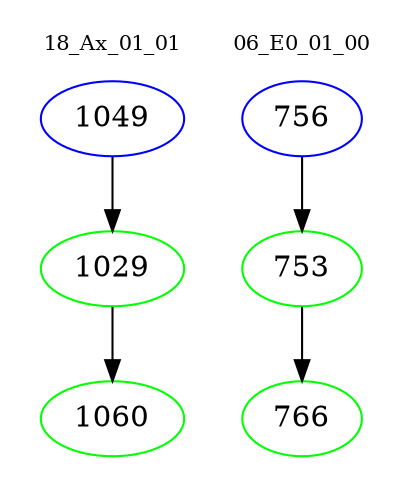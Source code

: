 digraph{
subgraph cluster_0 {
color = white
label = "18_Ax_01_01";
fontsize=10;
T0_1049 [label="1049", color="blue"]
T0_1049 -> T0_1029 [color="black"]
T0_1029 [label="1029", color="green"]
T0_1029 -> T0_1060 [color="black"]
T0_1060 [label="1060", color="green"]
}
subgraph cluster_1 {
color = white
label = "06_E0_01_00";
fontsize=10;
T1_756 [label="756", color="blue"]
T1_756 -> T1_753 [color="black"]
T1_753 [label="753", color="green"]
T1_753 -> T1_766 [color="black"]
T1_766 [label="766", color="green"]
}
}
